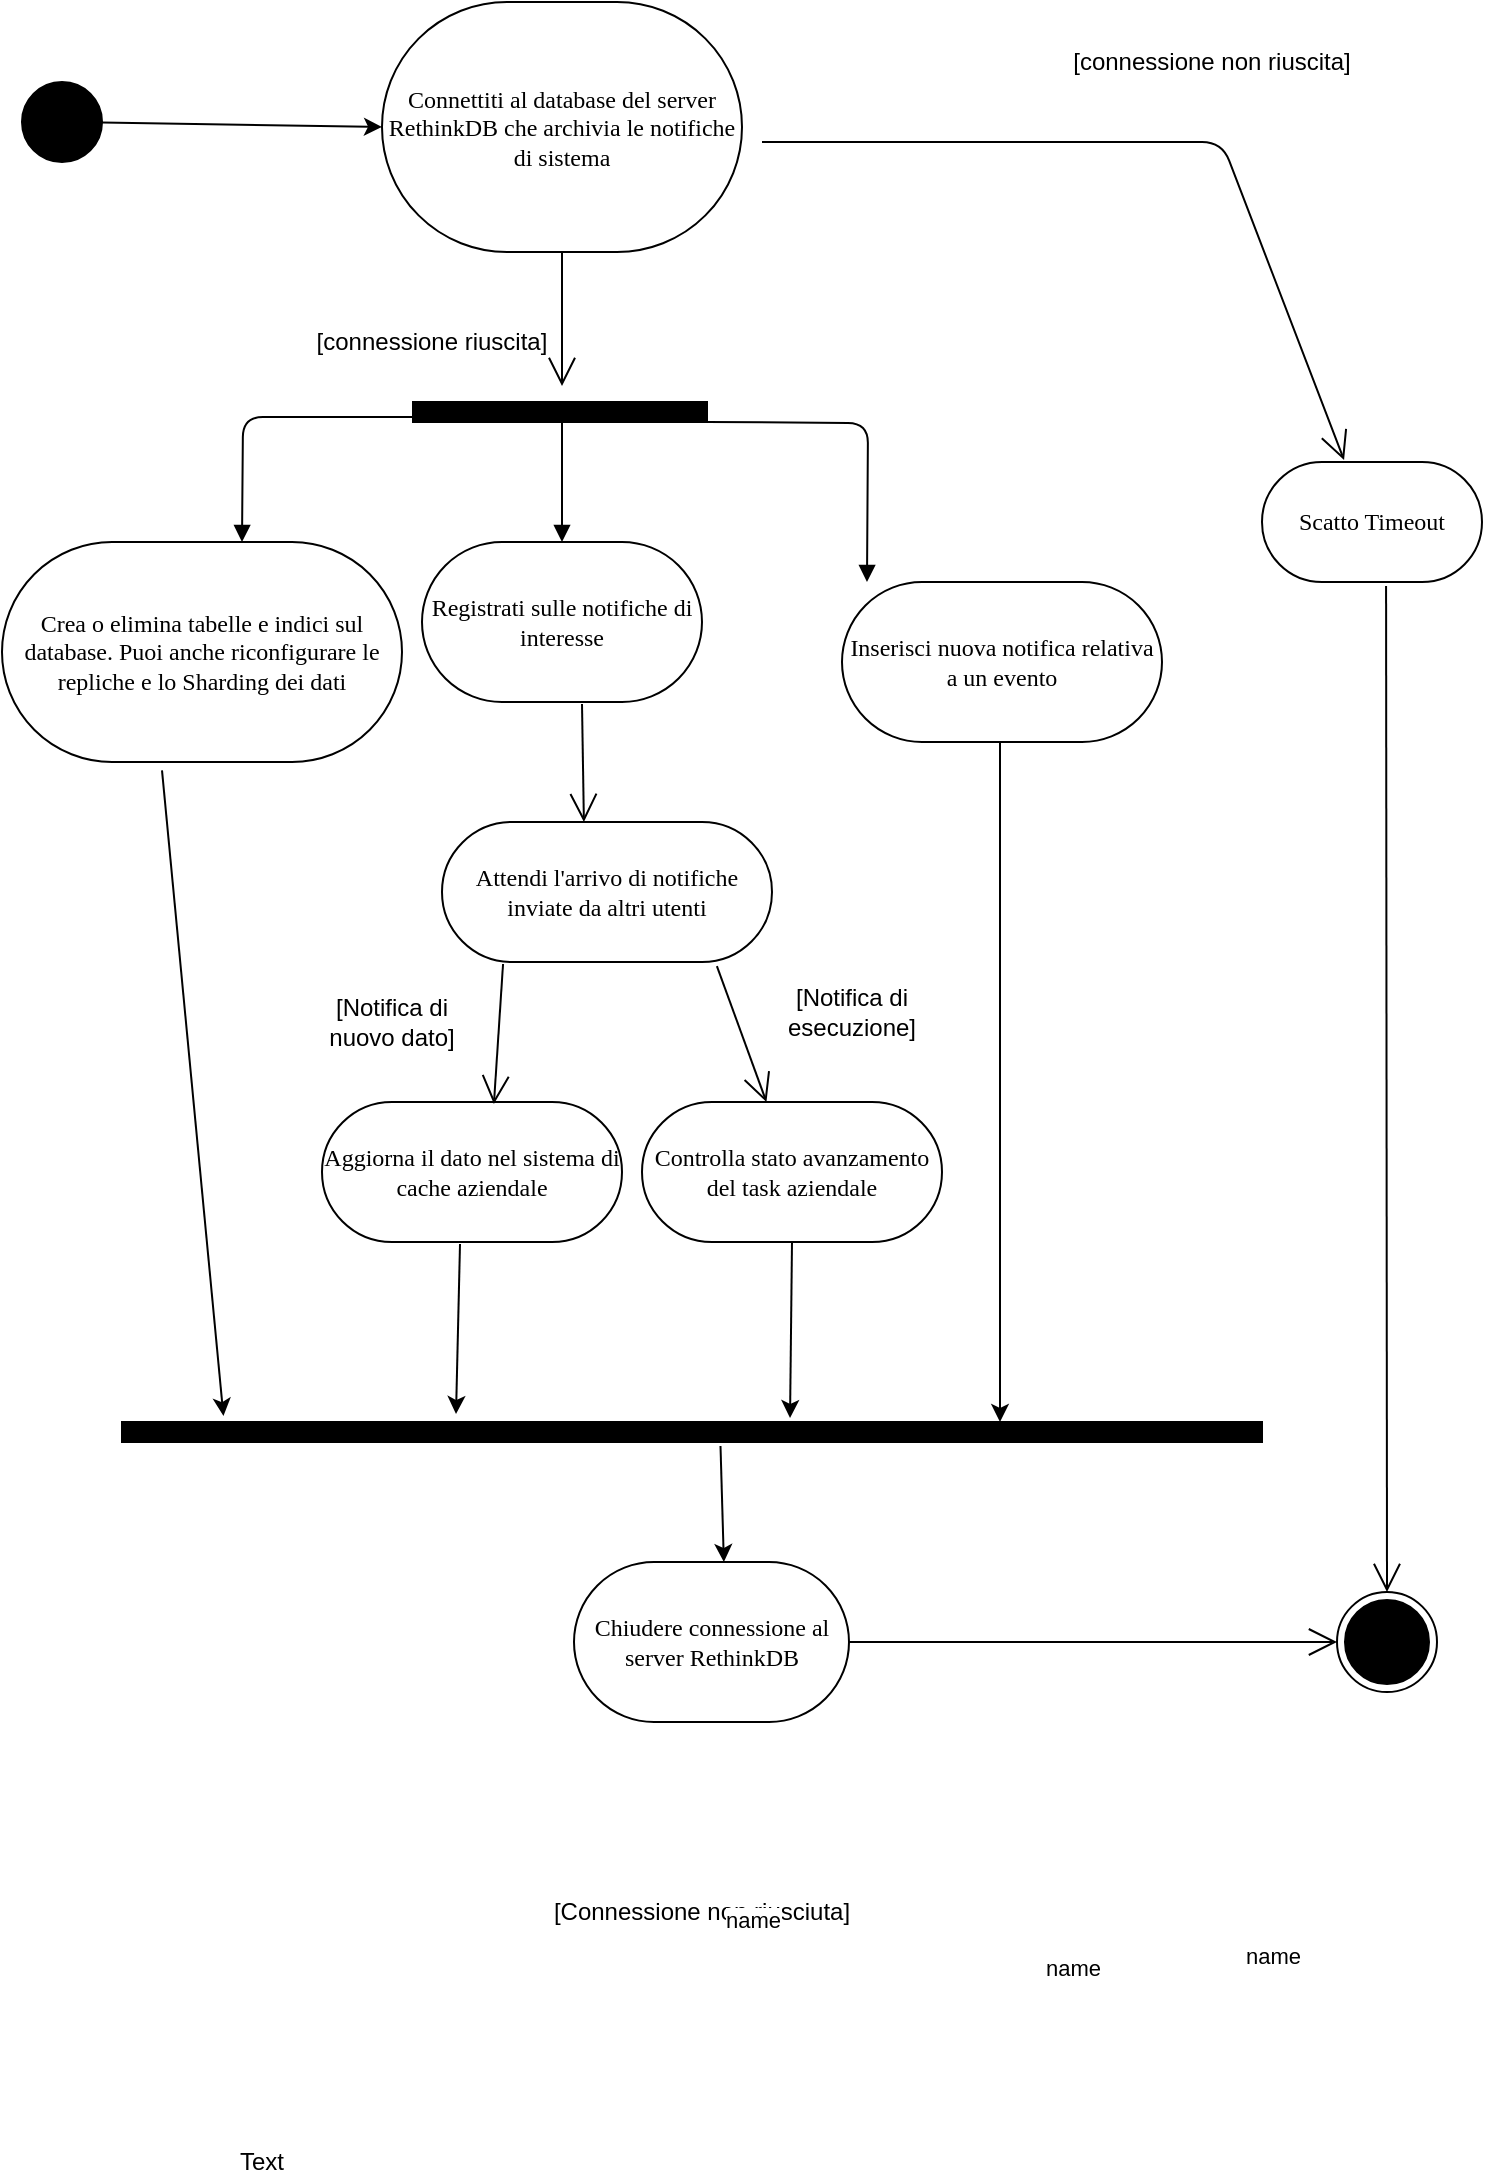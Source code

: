 <mxfile version="14.1.9" type="device"><diagram name="Page-1" id="0783ab3e-0a74-02c8-0abd-f7b4e66b4bec"><mxGraphModel dx="1102" dy="914" grid="1" gridSize="10" guides="1" tooltips="1" connect="1" arrows="1" fold="1" page="1" pageScale="1" pageWidth="850" pageHeight="1100" background="#ffffff" math="0" shadow="0"><root><mxCell id="0"/><mxCell id="1" parent="0"/><mxCell id="o1uKYWzwbd_N4jlXZepM-59" value="Connettiti al database del server RethinkDB che archivia le notifiche di sistema" style="rounded=1;whiteSpace=wrap;html=1;shadow=0;comic=0;labelBackgroundColor=none;strokeWidth=1;fontFamily=Verdana;fontSize=12;align=center;arcSize=50;" parent="1" vertex="1"><mxGeometry x="260" y="50" width="180" height="125" as="geometry"/></mxCell><mxCell id="o1uKYWzwbd_N4jlXZepM-61" value="" style="whiteSpace=wrap;html=1;rounded=0;shadow=0;comic=0;labelBackgroundColor=none;strokeWidth=1;fillColor=#000000;fontFamily=Verdana;fontSize=12;align=center;rotation=0;" parent="1" vertex="1"><mxGeometry x="275.5" y="250" width="147" height="10" as="geometry"/></mxCell><mxCell id="o1uKYWzwbd_N4jlXZepM-65" value="" style="ellipse;whiteSpace=wrap;html=1;rounded=0;shadow=0;comic=0;labelBackgroundColor=none;strokeWidth=1;fillColor=#000000;fontFamily=Verdana;fontSize=12;align=center;" parent="1" vertex="1"><mxGeometry x="80" y="90" width="40" height="40" as="geometry"/></mxCell><mxCell id="o1uKYWzwbd_N4jlXZepM-72" value="[Connessione non riusciuta]" style="text;html=1;strokeColor=none;fillColor=none;align=center;verticalAlign=middle;whiteSpace=wrap;rounded=0;" parent="1" vertex="1"><mxGeometry x="340" y="990" width="160" height="30" as="geometry"/></mxCell><mxCell id="o1uKYWzwbd_N4jlXZepM-76" value="" style="endArrow=classic;html=1;entryX=0;entryY=0.5;entryDx=0;entryDy=0;" parent="1" source="o1uKYWzwbd_N4jlXZepM-65" target="o1uKYWzwbd_N4jlXZepM-59" edge="1"><mxGeometry width="50" height="50" relative="1" as="geometry"><mxPoint x="160" y="170" as="sourcePoint"/><mxPoint x="210" y="120" as="targetPoint"/></mxGeometry></mxCell><mxCell id="o1uKYWzwbd_N4jlXZepM-77" value="" style="endArrow=open;endFill=1;endSize=12;html=1;entryX=0.373;entryY=-0.017;entryDx=0;entryDy=0;entryPerimeter=0;" parent="1" target="o1uKYWzwbd_N4jlXZepM-79" edge="1"><mxGeometry width="160" relative="1" as="geometry"><mxPoint x="450" y="120" as="sourcePoint"/><mxPoint x="690" y="270" as="targetPoint"/><Array as="points"><mxPoint x="680" y="120"/></Array></mxGeometry></mxCell><mxCell id="o1uKYWzwbd_N4jlXZepM-78" value="[connessione non riuscita]" style="text;html=1;strokeColor=none;fillColor=none;align=center;verticalAlign=middle;whiteSpace=wrap;rounded=0;" parent="1" vertex="1"><mxGeometry x="590" y="50" width="170" height="60" as="geometry"/></mxCell><mxCell id="o1uKYWzwbd_N4jlXZepM-79" value="Scatto Timeout" style="rounded=1;whiteSpace=wrap;html=1;shadow=0;comic=0;labelBackgroundColor=none;strokeWidth=1;fontFamily=Verdana;fontSize=12;align=center;arcSize=50;" parent="1" vertex="1"><mxGeometry x="700" y="280" width="110" height="60" as="geometry"/></mxCell><mxCell id="o1uKYWzwbd_N4jlXZepM-80" value="" style="ellipse;html=1;shape=endState;fillColor=#000000;strokeColor=#000000;direction=south;" parent="1" vertex="1"><mxGeometry x="737.5" y="845" width="50" height="50" as="geometry"/></mxCell><mxCell id="o1uKYWzwbd_N4jlXZepM-81" value="" style="endArrow=open;endFill=1;endSize=12;html=1;entryX=1;entryY=0.867;entryDx=0;entryDy=0;entryPerimeter=0;" parent="1" target="o1uKYWzwbd_N4jlXZepM-82" edge="1"><mxGeometry width="160" relative="1" as="geometry"><mxPoint x="350" y="175" as="sourcePoint"/><mxPoint x="350" y="315" as="targetPoint"/></mxGeometry></mxCell><mxCell id="o1uKYWzwbd_N4jlXZepM-82" value="[connessione riuscita]" style="text;html=1;strokeColor=none;fillColor=none;align=center;verticalAlign=middle;whiteSpace=wrap;rounded=0;" parent="1" vertex="1"><mxGeometry x="220" y="190" width="130" height="60" as="geometry"/></mxCell><mxCell id="o1uKYWzwbd_N4jlXZepM-83" value="name" style="endArrow=block;endFill=1;html=1;edgeStyle=orthogonalEdgeStyle;align=left;verticalAlign=top;" parent="1" edge="1"><mxGeometry x="1" y="740" relative="1" as="geometry"><mxPoint x="350" y="260" as="sourcePoint"/><mxPoint x="350" y="320" as="targetPoint"/><mxPoint x="-500" y="700" as="offset"/></mxGeometry></mxCell><mxCell id="o1uKYWzwbd_N4jlXZepM-85" value="name" style="endArrow=block;endFill=1;html=1;edgeStyle=orthogonalEdgeStyle;align=left;verticalAlign=top;" parent="1" edge="1"><mxGeometry x="1" y="696" relative="1" as="geometry"><mxPoint x="422.5" y="260" as="sourcePoint"/><mxPoint x="502.5" y="340" as="targetPoint"/><mxPoint x="-508" y="670" as="offset"/></mxGeometry></mxCell><mxCell id="o1uKYWzwbd_N4jlXZepM-91" value="Crea o elimina tabelle e indici sul database. Puoi anche riconfigurare le repliche e lo Sharding dei dati" style="rounded=1;whiteSpace=wrap;html=1;shadow=0;comic=0;labelBackgroundColor=none;strokeWidth=1;fontFamily=Verdana;fontSize=12;align=center;arcSize=50;" parent="1" vertex="1"><mxGeometry x="70" y="320" width="200" height="110" as="geometry"/></mxCell><mxCell id="o1uKYWzwbd_N4jlXZepM-92" value="Registrati sulle notifiche di interesse" style="rounded=1;whiteSpace=wrap;html=1;shadow=0;comic=0;labelBackgroundColor=none;strokeWidth=1;fontFamily=Verdana;fontSize=12;align=center;arcSize=50;" parent="1" vertex="1"><mxGeometry x="280" y="320" width="140" height="80" as="geometry"/></mxCell><mxCell id="o1uKYWzwbd_N4jlXZepM-93" value="Inserisci nuova notifica relativa a un evento" style="rounded=1;whiteSpace=wrap;html=1;shadow=0;comic=0;labelBackgroundColor=none;strokeWidth=1;fontFamily=Verdana;fontSize=12;align=center;arcSize=50;" parent="1" vertex="1"><mxGeometry x="490" y="340" width="160" height="80" as="geometry"/></mxCell><mxCell id="o1uKYWzwbd_N4jlXZepM-94" value="" style="whiteSpace=wrap;html=1;rounded=0;shadow=0;comic=0;labelBackgroundColor=none;strokeWidth=1;fillColor=#000000;fontFamily=Verdana;fontSize=12;align=center;rotation=0;" parent="1" vertex="1"><mxGeometry x="130" y="760" width="570" height="10" as="geometry"/></mxCell><mxCell id="o1uKYWzwbd_N4jlXZepM-99" value="Attendi l'arrivo di notifiche inviate da altri utenti" style="rounded=1;whiteSpace=wrap;html=1;shadow=0;comic=0;labelBackgroundColor=none;strokeWidth=1;fontFamily=Verdana;fontSize=12;align=center;arcSize=50;" parent="1" vertex="1"><mxGeometry x="290" y="460" width="165" height="70" as="geometry"/></mxCell><mxCell id="o1uKYWzwbd_N4jlXZepM-101" value="Aggiorna il dato nel sistema di cache aziendale" style="rounded=1;whiteSpace=wrap;html=1;shadow=0;comic=0;labelBackgroundColor=none;strokeWidth=1;fontFamily=Verdana;fontSize=12;align=center;arcSize=50;" parent="1" vertex="1"><mxGeometry x="230" y="600" width="150" height="70" as="geometry"/></mxCell><mxCell id="o1uKYWzwbd_N4jlXZepM-103" value="name" style="endArrow=block;endFill=1;html=1;edgeStyle=orthogonalEdgeStyle;align=left;verticalAlign=top;exitX=0;exitY=0.75;exitDx=0;exitDy=0;" parent="1" source="o1uKYWzwbd_N4jlXZepM-61" edge="1"><mxGeometry x="1" y="712" relative="1" as="geometry"><mxPoint x="190" y="280" as="sourcePoint"/><mxPoint x="190" y="320" as="targetPoint"/><mxPoint x="-472" y="670" as="offset"/></mxGeometry></mxCell><mxCell id="o1uKYWzwbd_N4jlXZepM-106" value="" style="endArrow=open;endFill=1;endSize=12;html=1;exitX=0.185;exitY=1.014;exitDx=0;exitDy=0;exitPerimeter=0;entryX=0.573;entryY=0.014;entryDx=0;entryDy=0;entryPerimeter=0;" parent="1" source="o1uKYWzwbd_N4jlXZepM-99" target="o1uKYWzwbd_N4jlXZepM-101" edge="1"><mxGeometry width="160" relative="1" as="geometry"><mxPoint x="220" y="550" as="sourcePoint"/><mxPoint x="220" y="650" as="targetPoint"/><Array as="points"/></mxGeometry></mxCell><mxCell id="o1uKYWzwbd_N4jlXZepM-107" value="Text" style="text;html=1;strokeColor=none;fillColor=none;align=center;verticalAlign=middle;whiteSpace=wrap;rounded=0;" parent="1" vertex="1"><mxGeometry x="180" y="1120" width="40" height="20" as="geometry"/></mxCell><mxCell id="o1uKYWzwbd_N4jlXZepM-108" value="[Notifica di nuovo dato]" style="text;html=1;strokeColor=none;fillColor=none;align=center;verticalAlign=middle;whiteSpace=wrap;rounded=0;" parent="1" vertex="1"><mxGeometry x="220" y="540" width="90" height="40" as="geometry"/></mxCell><mxCell id="o1uKYWzwbd_N4jlXZepM-109" value="Controlla stato avanzamento del task aziendale" style="rounded=1;whiteSpace=wrap;html=1;shadow=0;comic=0;labelBackgroundColor=none;strokeWidth=1;fontFamily=Verdana;fontSize=12;align=center;arcSize=50;" parent="1" vertex="1"><mxGeometry x="390" y="600" width="150" height="70" as="geometry"/></mxCell><mxCell id="o1uKYWzwbd_N4jlXZepM-113" value="Chiudere connessione al server RethinkDB" style="rounded=1;whiteSpace=wrap;html=1;shadow=0;comic=0;labelBackgroundColor=none;strokeWidth=1;fontFamily=Verdana;fontSize=12;align=center;arcSize=50;" parent="1" vertex="1"><mxGeometry x="356" y="830" width="137.5" height="80" as="geometry"/></mxCell><mxCell id="o1uKYWzwbd_N4jlXZepM-116" value="" style="endArrow=open;endFill=1;endSize=12;html=1;exitX=0.564;exitY=1.033;exitDx=0;exitDy=0;exitPerimeter=0;entryX=0;entryY=0.5;entryDx=0;entryDy=0;" parent="1" source="o1uKYWzwbd_N4jlXZepM-79" target="o1uKYWzwbd_N4jlXZepM-80" edge="1"><mxGeometry width="160" relative="1" as="geometry"><mxPoint x="780" y="340" as="sourcePoint"/><mxPoint x="760" y="810" as="targetPoint"/><Array as="points"/></mxGeometry></mxCell><mxCell id="rtwEeCEBvZV0JQjPl9iU-2" value="" style="endArrow=classic;html=1;exitX=0.4;exitY=1.038;exitDx=0;exitDy=0;exitPerimeter=0;entryX=0.089;entryY=-0.3;entryDx=0;entryDy=0;entryPerimeter=0;" parent="1" source="o1uKYWzwbd_N4jlXZepM-91" target="o1uKYWzwbd_N4jlXZepM-94" edge="1"><mxGeometry width="50" height="50" relative="1" as="geometry"><mxPoint x="180" y="410" as="sourcePoint"/><mxPoint x="180" y="490" as="targetPoint"/></mxGeometry></mxCell><mxCell id="rtwEeCEBvZV0JQjPl9iU-3" value="" style="endArrow=open;endFill=1;endSize=12;html=1;entryX=0.43;entryY=0;entryDx=0;entryDy=0;entryPerimeter=0;" parent="1" target="o1uKYWzwbd_N4jlXZepM-99" edge="1"><mxGeometry width="160" relative="1" as="geometry"><mxPoint x="360" y="401" as="sourcePoint"/><mxPoint x="660" y="440" as="targetPoint"/></mxGeometry></mxCell><mxCell id="rtwEeCEBvZV0JQjPl9iU-5" value="" style="endArrow=open;endFill=1;endSize=12;html=1;exitX=0.833;exitY=1.029;exitDx=0;exitDy=0;exitPerimeter=0;" parent="1" source="o1uKYWzwbd_N4jlXZepM-99" target="o1uKYWzwbd_N4jlXZepM-109" edge="1"><mxGeometry width="160" relative="1" as="geometry"><mxPoint x="710" y="525" as="sourcePoint"/><mxPoint x="740" y="530" as="targetPoint"/></mxGeometry></mxCell><mxCell id="rtwEeCEBvZV0JQjPl9iU-6" value="[Notifica di esecuzione]" style="text;html=1;strokeColor=none;fillColor=none;align=center;verticalAlign=middle;whiteSpace=wrap;rounded=0;" parent="1" vertex="1"><mxGeometry x="450" y="530" width="90" height="50" as="geometry"/></mxCell><mxCell id="rtwEeCEBvZV0JQjPl9iU-8" value="" style="endArrow=classic;html=1;exitX=0.46;exitY=1.014;exitDx=0;exitDy=0;exitPerimeter=0;entryX=0.293;entryY=-0.4;entryDx=0;entryDy=0;entryPerimeter=0;" parent="1" source="o1uKYWzwbd_N4jlXZepM-101" edge="1" target="o1uKYWzwbd_N4jlXZepM-94"><mxGeometry width="50" height="50" relative="1" as="geometry"><mxPoint x="480" y="710" as="sourcePoint"/><mxPoint x="480" y="760" as="targetPoint"/></mxGeometry></mxCell><mxCell id="rtwEeCEBvZV0JQjPl9iU-9" value="" style="endArrow=classic;html=1;exitX=0.5;exitY=1;exitDx=0;exitDy=0;entryX=0.586;entryY=-0.2;entryDx=0;entryDy=0;entryPerimeter=0;" parent="1" source="o1uKYWzwbd_N4jlXZepM-109" edge="1" target="o1uKYWzwbd_N4jlXZepM-94"><mxGeometry width="50" height="50" relative="1" as="geometry"><mxPoint x="640" y="780" as="sourcePoint"/><mxPoint x="470" y="740" as="targetPoint"/></mxGeometry></mxCell><mxCell id="rtwEeCEBvZV0JQjPl9iU-11" value="" style="endArrow=classic;html=1;exitX=0.525;exitY=1.2;exitDx=0;exitDy=0;exitPerimeter=0;entryX=0.545;entryY=0;entryDx=0;entryDy=0;entryPerimeter=0;" parent="1" source="o1uKYWzwbd_N4jlXZepM-94" target="o1uKYWzwbd_N4jlXZepM-113" edge="1"><mxGeometry width="50" height="50" relative="1" as="geometry"><mxPoint x="430.75" y="780" as="sourcePoint"/><mxPoint x="431" y="820" as="targetPoint"/></mxGeometry></mxCell><mxCell id="rtwEeCEBvZV0JQjPl9iU-12" value="" style="endArrow=open;endFill=1;endSize=12;html=1;entryX=0.5;entryY=1;entryDx=0;entryDy=0;exitX=1;exitY=0.5;exitDx=0;exitDy=0;" parent="1" source="o1uKYWzwbd_N4jlXZepM-113" target="o1uKYWzwbd_N4jlXZepM-80" edge="1"><mxGeometry width="160" relative="1" as="geometry"><mxPoint x="510" y="870" as="sourcePoint"/><mxPoint x="670" y="870" as="targetPoint"/></mxGeometry></mxCell><mxCell id="uUkBNEmhBLh810UO9xfM-1" value="" style="endArrow=classic;html=1;" edge="1" parent="1"><mxGeometry width="50" height="50" relative="1" as="geometry"><mxPoint x="569" y="420" as="sourcePoint"/><mxPoint x="569" y="760" as="targetPoint"/></mxGeometry></mxCell></root></mxGraphModel></diagram></mxfile>